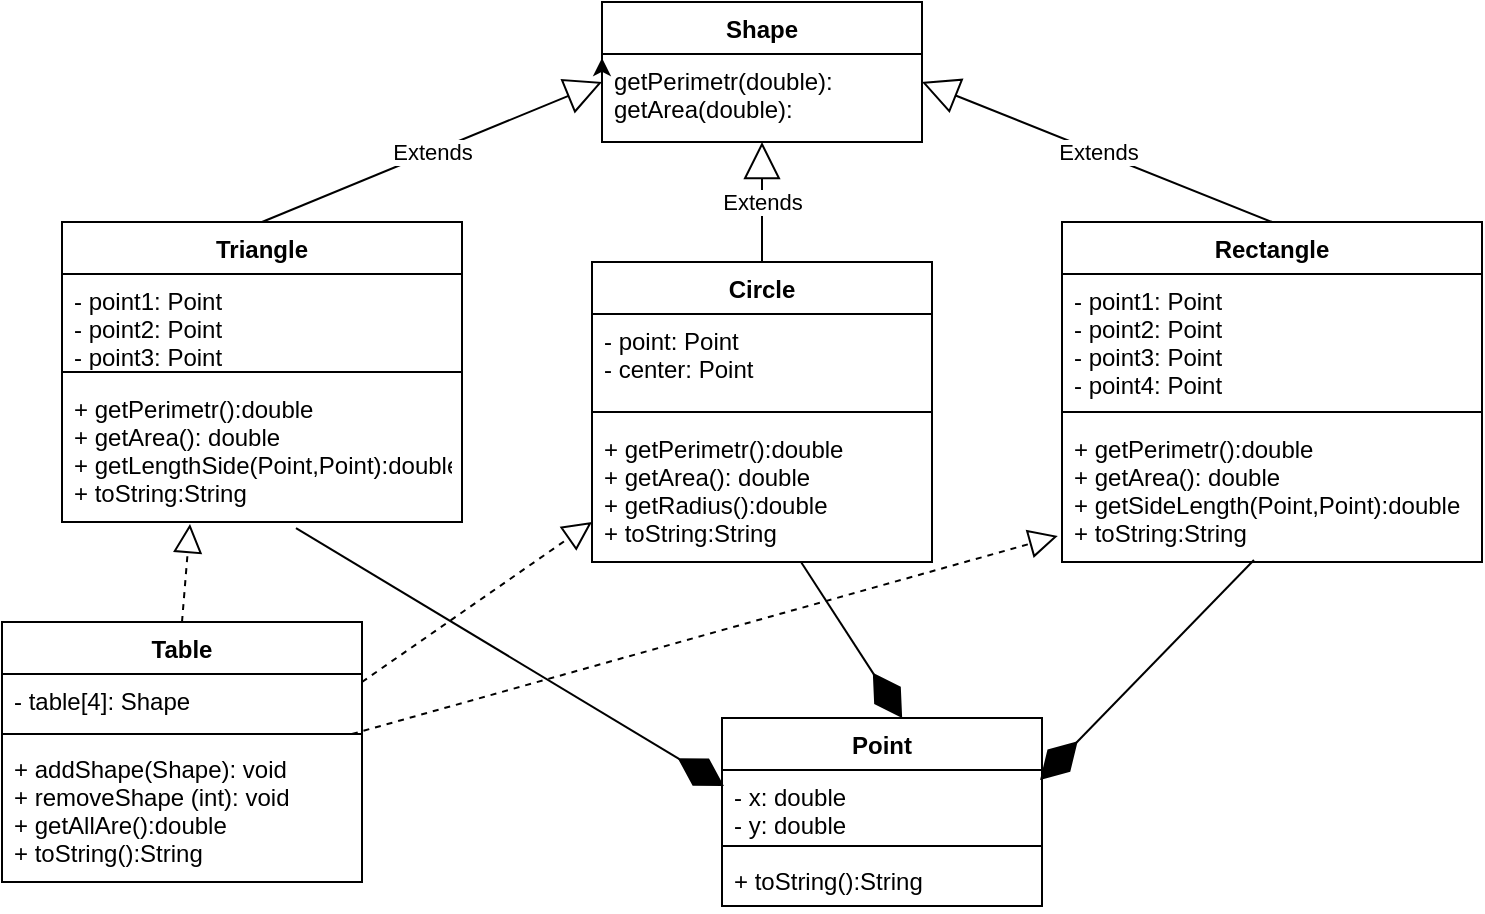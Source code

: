 <mxfile version="13.7.3" type="github">
  <diagram id="xg5gNV89y5DQXlGgBmAt" name="Page-2">
    <mxGraphModel dx="868" dy="482" grid="1" gridSize="10" guides="1" tooltips="1" connect="1" arrows="1" fold="1" page="1" pageScale="1" pageWidth="827" pageHeight="1169" math="0" shadow="0">
      <root>
        <mxCell id="6T4qytOcznfkfAV8j8M5-0" />
        <mxCell id="6T4qytOcznfkfAV8j8M5-1" parent="6T4qytOcznfkfAV8j8M5-0" />
        <mxCell id="LZpc2RMVWrcLRysx4tXl-6" value="Triangle" style="swimlane;fontStyle=1;align=center;verticalAlign=top;childLayout=stackLayout;horizontal=1;startSize=26;horizontalStack=0;resizeParent=1;resizeParentMax=0;resizeLast=0;collapsible=1;marginBottom=0;" vertex="1" parent="6T4qytOcznfkfAV8j8M5-1">
          <mxGeometry x="40" y="120" width="200" height="150" as="geometry" />
        </mxCell>
        <mxCell id="LZpc2RMVWrcLRysx4tXl-7" value="- point1: Point&#xa;- point2: Point&#xa;- point3: Point" style="text;strokeColor=none;fillColor=none;align=left;verticalAlign=top;spacingLeft=4;spacingRight=4;overflow=hidden;rotatable=0;points=[[0,0.5],[1,0.5]];portConstraint=eastwest;" vertex="1" parent="LZpc2RMVWrcLRysx4tXl-6">
          <mxGeometry y="26" width="200" height="44" as="geometry" />
        </mxCell>
        <mxCell id="LZpc2RMVWrcLRysx4tXl-8" value="" style="line;strokeWidth=1;fillColor=none;align=left;verticalAlign=middle;spacingTop=-1;spacingLeft=3;spacingRight=3;rotatable=0;labelPosition=right;points=[];portConstraint=eastwest;" vertex="1" parent="LZpc2RMVWrcLRysx4tXl-6">
          <mxGeometry y="70" width="200" height="10" as="geometry" />
        </mxCell>
        <mxCell id="LZpc2RMVWrcLRysx4tXl-9" value="+ getPerimetr():double&#xa;+ getArea(): double&#xa;+ getLengthSide(Point,Point):double&#xa;+ toString:String" style="text;strokeColor=none;fillColor=none;align=left;verticalAlign=top;spacingLeft=4;spacingRight=4;overflow=hidden;rotatable=0;points=[[0,0.5],[1,0.5]];portConstraint=eastwest;" vertex="1" parent="LZpc2RMVWrcLRysx4tXl-6">
          <mxGeometry y="80" width="200" height="70" as="geometry" />
        </mxCell>
        <mxCell id="LZpc2RMVWrcLRysx4tXl-11" value="Rectangle" style="swimlane;fontStyle=1;align=center;verticalAlign=top;childLayout=stackLayout;horizontal=1;startSize=26;horizontalStack=0;resizeParent=1;resizeParentMax=0;resizeLast=0;collapsible=1;marginBottom=0;" vertex="1" parent="6T4qytOcznfkfAV8j8M5-1">
          <mxGeometry x="540" y="120" width="210" height="170" as="geometry">
            <mxRectangle x="250" y="120" width="90" height="26" as="alternateBounds" />
          </mxGeometry>
        </mxCell>
        <mxCell id="LZpc2RMVWrcLRysx4tXl-12" value="- point1: Point&#xa;- point2: Point&#xa;- point3: Point&#xa;- point4: Point&#xa;" style="text;strokeColor=none;fillColor=none;align=left;verticalAlign=top;spacingLeft=4;spacingRight=4;overflow=hidden;rotatable=0;points=[[0,0.5],[1,0.5]];portConstraint=eastwest;" vertex="1" parent="LZpc2RMVWrcLRysx4tXl-11">
          <mxGeometry y="26" width="210" height="64" as="geometry" />
        </mxCell>
        <mxCell id="LZpc2RMVWrcLRysx4tXl-13" value="" style="line;strokeWidth=1;fillColor=none;align=left;verticalAlign=middle;spacingTop=-1;spacingLeft=3;spacingRight=3;rotatable=0;labelPosition=right;points=[];portConstraint=eastwest;" vertex="1" parent="LZpc2RMVWrcLRysx4tXl-11">
          <mxGeometry y="90" width="210" height="10" as="geometry" />
        </mxCell>
        <mxCell id="LZpc2RMVWrcLRysx4tXl-14" value="+ getPerimetr():double&#xa;+ getArea(): double&#xa;+ getSideLength(Point,Point):double&#xa;+ toString:String" style="text;strokeColor=none;fillColor=none;align=left;verticalAlign=top;spacingLeft=4;spacingRight=4;overflow=hidden;rotatable=0;points=[[0,0.5],[1,0.5]];portConstraint=eastwest;" vertex="1" parent="LZpc2RMVWrcLRysx4tXl-11">
          <mxGeometry y="100" width="210" height="70" as="geometry" />
        </mxCell>
        <mxCell id="LZpc2RMVWrcLRysx4tXl-2" value="Shape" style="swimlane;fontStyle=1;align=center;verticalAlign=top;childLayout=stackLayout;horizontal=1;startSize=26;horizontalStack=0;resizeParent=1;resizeParentMax=0;resizeLast=0;collapsible=1;marginBottom=0;" vertex="1" parent="6T4qytOcznfkfAV8j8M5-1">
          <mxGeometry x="310" y="10" width="160" height="70" as="geometry" />
        </mxCell>
        <mxCell id="LZpc2RMVWrcLRysx4tXl-44" value="Extends" style="endArrow=block;endSize=16;endFill=0;html=1;exitX=0.5;exitY=0;exitDx=0;exitDy=0;" edge="1" parent="LZpc2RMVWrcLRysx4tXl-2" source="LZpc2RMVWrcLRysx4tXl-6">
          <mxGeometry width="160" relative="1" as="geometry">
            <mxPoint x="-150" y="40" as="sourcePoint" />
            <mxPoint y="40" as="targetPoint" />
          </mxGeometry>
        </mxCell>
        <mxCell id="LZpc2RMVWrcLRysx4tXl-45" value="Extends" style="endArrow=block;endSize=16;endFill=0;html=1;exitX=0.5;exitY=0;exitDx=0;exitDy=0;" edge="1" parent="LZpc2RMVWrcLRysx4tXl-2" source="LZpc2RMVWrcLRysx4tXl-11">
          <mxGeometry width="160" relative="1" as="geometry">
            <mxPoint x="430" y="100" as="sourcePoint" />
            <mxPoint x="160" y="40" as="targetPoint" />
          </mxGeometry>
        </mxCell>
        <mxCell id="LZpc2RMVWrcLRysx4tXl-5" value="getPerimetr(double):&#xa;getArea(double):" style="text;strokeColor=none;fillColor=none;align=left;verticalAlign=top;spacingLeft=4;spacingRight=4;overflow=hidden;rotatable=0;points=[[0,0.5],[1,0.5]];portConstraint=eastwest;" vertex="1" parent="LZpc2RMVWrcLRysx4tXl-2">
          <mxGeometry y="26" width="160" height="44" as="geometry" />
        </mxCell>
        <mxCell id="LZpc2RMVWrcLRysx4tXl-47" style="edgeStyle=orthogonalEdgeStyle;rounded=0;orthogonalLoop=1;jettySize=auto;html=1;exitX=0;exitY=0.5;exitDx=0;exitDy=0;entryX=0;entryY=0.045;entryDx=0;entryDy=0;entryPerimeter=0;" edge="1" parent="LZpc2RMVWrcLRysx4tXl-2" source="LZpc2RMVWrcLRysx4tXl-5" target="LZpc2RMVWrcLRysx4tXl-5">
          <mxGeometry relative="1" as="geometry" />
        </mxCell>
        <mxCell id="LZpc2RMVWrcLRysx4tXl-46" value="Extends" style="endArrow=block;endSize=16;endFill=0;html=1;" edge="1" parent="6T4qytOcznfkfAV8j8M5-1" source="LZpc2RMVWrcLRysx4tXl-15" target="LZpc2RMVWrcLRysx4tXl-5">
          <mxGeometry width="160" relative="1" as="geometry">
            <mxPoint x="360" y="100" as="sourcePoint" />
            <mxPoint x="520" y="100" as="targetPoint" />
          </mxGeometry>
        </mxCell>
        <mxCell id="LZpc2RMVWrcLRysx4tXl-15" value="Circle" style="swimlane;fontStyle=1;align=center;verticalAlign=top;childLayout=stackLayout;horizontal=1;startSize=26;horizontalStack=0;resizeParent=1;resizeParentMax=0;resizeLast=0;collapsible=1;marginBottom=0;" vertex="1" parent="6T4qytOcznfkfAV8j8M5-1">
          <mxGeometry x="305" y="140" width="170" height="150" as="geometry" />
        </mxCell>
        <mxCell id="LZpc2RMVWrcLRysx4tXl-16" value="- point: Point&#xa;- center: Point&#xa;" style="text;strokeColor=none;fillColor=none;align=left;verticalAlign=top;spacingLeft=4;spacingRight=4;overflow=hidden;rotatable=0;points=[[0,0.5],[1,0.5]];portConstraint=eastwest;" vertex="1" parent="LZpc2RMVWrcLRysx4tXl-15">
          <mxGeometry y="26" width="170" height="44" as="geometry" />
        </mxCell>
        <mxCell id="LZpc2RMVWrcLRysx4tXl-17" value="" style="line;strokeWidth=1;fillColor=none;align=left;verticalAlign=middle;spacingTop=-1;spacingLeft=3;spacingRight=3;rotatable=0;labelPosition=right;points=[];portConstraint=eastwest;" vertex="1" parent="LZpc2RMVWrcLRysx4tXl-15">
          <mxGeometry y="70" width="170" height="10" as="geometry" />
        </mxCell>
        <mxCell id="LZpc2RMVWrcLRysx4tXl-18" value="+ getPerimetr():double&#xa;+ getArea(): double&#xa;+ getRadius():double&#xa;+ toString:String" style="text;strokeColor=none;fillColor=none;align=left;verticalAlign=top;spacingLeft=4;spacingRight=4;overflow=hidden;rotatable=0;points=[[0,0.5],[1,0.5]];portConstraint=eastwest;" vertex="1" parent="LZpc2RMVWrcLRysx4tXl-15">
          <mxGeometry y="80" width="170" height="70" as="geometry" />
        </mxCell>
        <mxCell id="LZpc2RMVWrcLRysx4tXl-48" value="" style="endArrow=diamondThin;endFill=1;endSize=24;html=1;exitX=0.585;exitY=1.043;exitDx=0;exitDy=0;exitPerimeter=0;entryX=0.006;entryY=0.235;entryDx=0;entryDy=0;entryPerimeter=0;" edge="1" parent="6T4qytOcznfkfAV8j8M5-1" source="LZpc2RMVWrcLRysx4tXl-9" target="LZpc2RMVWrcLRysx4tXl-26">
          <mxGeometry width="160" relative="1" as="geometry">
            <mxPoint x="200" y="310" as="sourcePoint" />
            <mxPoint x="300" y="360" as="targetPoint" />
          </mxGeometry>
        </mxCell>
        <mxCell id="LZpc2RMVWrcLRysx4tXl-50" value="" style="endArrow=diamondThin;endFill=1;endSize=24;html=1;exitX=0.457;exitY=0.986;exitDx=0;exitDy=0;exitPerimeter=0;entryX=0.994;entryY=0.147;entryDx=0;entryDy=0;entryPerimeter=0;" edge="1" parent="6T4qytOcznfkfAV8j8M5-1" source="LZpc2RMVWrcLRysx4tXl-14" target="LZpc2RMVWrcLRysx4tXl-26">
          <mxGeometry width="160" relative="1" as="geometry">
            <mxPoint x="540" y="360" as="sourcePoint" />
            <mxPoint x="700" y="360" as="targetPoint" />
          </mxGeometry>
        </mxCell>
        <mxCell id="LZpc2RMVWrcLRysx4tXl-51" value="" style="endArrow=diamondThin;endFill=1;endSize=24;html=1;entryX=0.563;entryY=0;entryDx=0;entryDy=0;entryPerimeter=0;" edge="1" parent="6T4qytOcznfkfAV8j8M5-1" target="LZpc2RMVWrcLRysx4tXl-25">
          <mxGeometry width="160" relative="1" as="geometry">
            <mxPoint x="409.5" y="290" as="sourcePoint" />
            <mxPoint x="540" y="348" as="targetPoint" />
          </mxGeometry>
        </mxCell>
        <mxCell id="LZpc2RMVWrcLRysx4tXl-25" value="Point&#xa;" style="swimlane;fontStyle=1;align=center;verticalAlign=top;childLayout=stackLayout;horizontal=1;startSize=26;horizontalStack=0;resizeParent=1;resizeParentMax=0;resizeLast=0;collapsible=1;marginBottom=0;" vertex="1" parent="6T4qytOcznfkfAV8j8M5-1">
          <mxGeometry x="370" y="368" width="160" height="94" as="geometry" />
        </mxCell>
        <mxCell id="LZpc2RMVWrcLRysx4tXl-26" value="- x: double&#xa;- y: double " style="text;strokeColor=none;fillColor=none;align=left;verticalAlign=top;spacingLeft=4;spacingRight=4;overflow=hidden;rotatable=0;points=[[0,0.5],[1,0.5]];portConstraint=eastwest;" vertex="1" parent="LZpc2RMVWrcLRysx4tXl-25">
          <mxGeometry y="26" width="160" height="34" as="geometry" />
        </mxCell>
        <mxCell id="LZpc2RMVWrcLRysx4tXl-27" value="" style="line;strokeWidth=1;fillColor=none;align=left;verticalAlign=middle;spacingTop=-1;spacingLeft=3;spacingRight=3;rotatable=0;labelPosition=right;points=[];portConstraint=eastwest;" vertex="1" parent="LZpc2RMVWrcLRysx4tXl-25">
          <mxGeometry y="60" width="160" height="8" as="geometry" />
        </mxCell>
        <mxCell id="LZpc2RMVWrcLRysx4tXl-28" value="+ toString():String" style="text;strokeColor=none;fillColor=none;align=left;verticalAlign=top;spacingLeft=4;spacingRight=4;overflow=hidden;rotatable=0;points=[[0,0.5],[1,0.5]];portConstraint=eastwest;" vertex="1" parent="LZpc2RMVWrcLRysx4tXl-25">
          <mxGeometry y="68" width="160" height="26" as="geometry" />
        </mxCell>
        <mxCell id="_efOl3ZjGvctcoo_71RF-0" value="" style="endArrow=block;dashed=1;endFill=0;endSize=12;html=1;entryX=0.32;entryY=1.014;entryDx=0;entryDy=0;entryPerimeter=0;exitX=0.5;exitY=0;exitDx=0;exitDy=0;" edge="1" parent="6T4qytOcznfkfAV8j8M5-1" source="LZpc2RMVWrcLRysx4tXl-20" target="LZpc2RMVWrcLRysx4tXl-9">
          <mxGeometry width="160" relative="1" as="geometry">
            <mxPoint x="-10" y="310" as="sourcePoint" />
            <mxPoint x="150" y="310" as="targetPoint" />
          </mxGeometry>
        </mxCell>
        <mxCell id="_efOl3ZjGvctcoo_71RF-1" value="" style="endArrow=block;dashed=1;endFill=0;endSize=12;html=1;entryX=-0.01;entryY=0.814;entryDx=0;entryDy=0;entryPerimeter=0;exitX=0.972;exitY=-0.057;exitDx=0;exitDy=0;exitPerimeter=0;" edge="1" parent="6T4qytOcznfkfAV8j8M5-1" source="LZpc2RMVWrcLRysx4tXl-23" target="LZpc2RMVWrcLRysx4tXl-14">
          <mxGeometry width="160" relative="1" as="geometry">
            <mxPoint x="220" y="340" as="sourcePoint" />
            <mxPoint x="380" y="340" as="targetPoint" />
          </mxGeometry>
        </mxCell>
        <mxCell id="_efOl3ZjGvctcoo_71RF-2" value="" style="endArrow=block;dashed=1;endFill=0;endSize=12;html=1;" edge="1" parent="6T4qytOcznfkfAV8j8M5-1">
          <mxGeometry width="160" relative="1" as="geometry">
            <mxPoint x="190" y="350" as="sourcePoint" />
            <mxPoint x="305" y="270" as="targetPoint" />
          </mxGeometry>
        </mxCell>
        <mxCell id="LZpc2RMVWrcLRysx4tXl-20" value="Table" style="swimlane;fontStyle=1;align=center;verticalAlign=top;childLayout=stackLayout;horizontal=1;startSize=26;horizontalStack=0;resizeParent=1;resizeParentMax=0;resizeLast=0;collapsible=1;marginBottom=0;" vertex="1" parent="6T4qytOcznfkfAV8j8M5-1">
          <mxGeometry x="10" y="320" width="180" height="130" as="geometry" />
        </mxCell>
        <mxCell id="LZpc2RMVWrcLRysx4tXl-21" value="- table[4]: Shape" style="text;strokeColor=none;fillColor=none;align=left;verticalAlign=top;spacingLeft=4;spacingRight=4;overflow=hidden;rotatable=0;points=[[0,0.5],[1,0.5]];portConstraint=eastwest;" vertex="1" parent="LZpc2RMVWrcLRysx4tXl-20">
          <mxGeometry y="26" width="180" height="26" as="geometry" />
        </mxCell>
        <mxCell id="LZpc2RMVWrcLRysx4tXl-22" value="" style="line;strokeWidth=1;fillColor=none;align=left;verticalAlign=middle;spacingTop=-1;spacingLeft=3;spacingRight=3;rotatable=0;labelPosition=right;points=[];portConstraint=eastwest;" vertex="1" parent="LZpc2RMVWrcLRysx4tXl-20">
          <mxGeometry y="52" width="180" height="8" as="geometry" />
        </mxCell>
        <mxCell id="LZpc2RMVWrcLRysx4tXl-23" value="+ addShape(Shape): void&#xa;+ removeShape (int): void&#xa;+ getAllAre():double&#xa;+ toString():String" style="text;strokeColor=none;fillColor=none;align=left;verticalAlign=top;spacingLeft=4;spacingRight=4;overflow=hidden;rotatable=0;points=[[0,0.5],[1,0.5]];portConstraint=eastwest;" vertex="1" parent="LZpc2RMVWrcLRysx4tXl-20">
          <mxGeometry y="60" width="180" height="70" as="geometry" />
        </mxCell>
      </root>
    </mxGraphModel>
  </diagram>
</mxfile>
